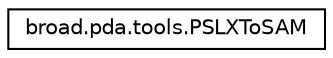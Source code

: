 digraph "Graphical Class Hierarchy"
{
  edge [fontname="Helvetica",fontsize="10",labelfontname="Helvetica",labelfontsize="10"];
  node [fontname="Helvetica",fontsize="10",shape=record];
  rankdir="LR";
  Node1 [label="broad.pda.tools.PSLXToSAM",height=0.2,width=0.4,color="black", fillcolor="white", style="filled",URL="$classbroad_1_1pda_1_1tools_1_1_p_s_l_x_to_s_a_m.html"];
}
